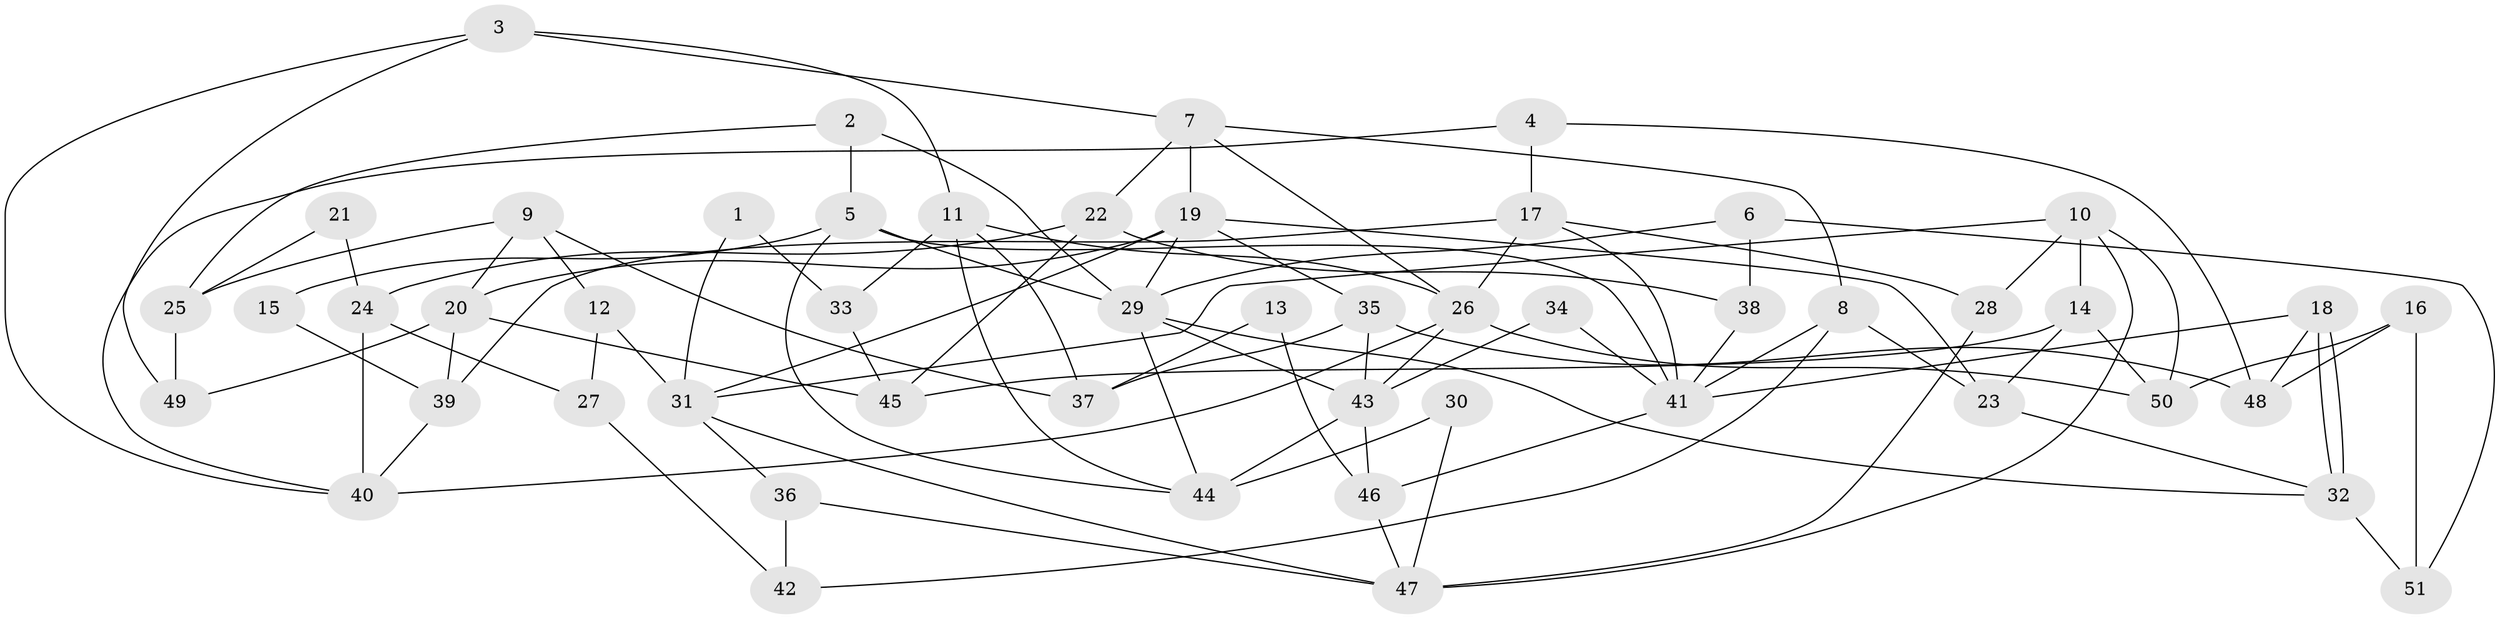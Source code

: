 // Generated by graph-tools (version 1.1) at 2025/11/02/27/25 16:11:20]
// undirected, 51 vertices, 102 edges
graph export_dot {
graph [start="1"]
  node [color=gray90,style=filled];
  1;
  2;
  3;
  4;
  5;
  6;
  7;
  8;
  9;
  10;
  11;
  12;
  13;
  14;
  15;
  16;
  17;
  18;
  19;
  20;
  21;
  22;
  23;
  24;
  25;
  26;
  27;
  28;
  29;
  30;
  31;
  32;
  33;
  34;
  35;
  36;
  37;
  38;
  39;
  40;
  41;
  42;
  43;
  44;
  45;
  46;
  47;
  48;
  49;
  50;
  51;
  1 -- 33;
  1 -- 31;
  2 -- 5;
  2 -- 29;
  2 -- 25;
  3 -- 40;
  3 -- 7;
  3 -- 11;
  3 -- 49;
  4 -- 48;
  4 -- 17;
  4 -- 40;
  5 -- 44;
  5 -- 29;
  5 -- 15;
  5 -- 41;
  6 -- 51;
  6 -- 38;
  6 -- 29;
  7 -- 19;
  7 -- 26;
  7 -- 8;
  7 -- 22;
  8 -- 41;
  8 -- 23;
  8 -- 42;
  9 -- 37;
  9 -- 25;
  9 -- 12;
  9 -- 20;
  10 -- 47;
  10 -- 14;
  10 -- 28;
  10 -- 31;
  10 -- 50;
  11 -- 44;
  11 -- 26;
  11 -- 33;
  11 -- 37;
  12 -- 31;
  12 -- 27;
  13 -- 37;
  13 -- 46;
  14 -- 23;
  14 -- 50;
  14 -- 45;
  15 -- 39;
  16 -- 48;
  16 -- 50;
  16 -- 51;
  17 -- 41;
  17 -- 28;
  17 -- 26;
  17 -- 39;
  18 -- 32;
  18 -- 32;
  18 -- 41;
  18 -- 48;
  19 -- 29;
  19 -- 20;
  19 -- 23;
  19 -- 31;
  19 -- 35;
  20 -- 39;
  20 -- 45;
  20 -- 49;
  21 -- 24;
  21 -- 25;
  22 -- 45;
  22 -- 24;
  22 -- 38;
  23 -- 32;
  24 -- 40;
  24 -- 27;
  25 -- 49;
  26 -- 40;
  26 -- 43;
  26 -- 50;
  27 -- 42;
  28 -- 47;
  29 -- 32;
  29 -- 43;
  29 -- 44;
  30 -- 47;
  30 -- 44;
  31 -- 36;
  31 -- 47;
  32 -- 51;
  33 -- 45;
  34 -- 43;
  34 -- 41;
  35 -- 43;
  35 -- 37;
  35 -- 48;
  36 -- 42;
  36 -- 47;
  38 -- 41;
  39 -- 40;
  41 -- 46;
  43 -- 44;
  43 -- 46;
  46 -- 47;
}
